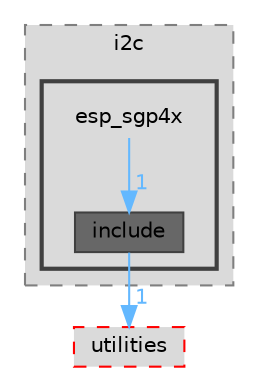 digraph "components/peripherals/i2c/esp_sgp4x"
{
 // LATEX_PDF_SIZE
  bgcolor="transparent";
  edge [fontname=Helvetica,fontsize=10,labelfontname=Helvetica,labelfontsize=10];
  node [fontname=Helvetica,fontsize=10,shape=box,height=0.2,width=0.4];
  compound=true
  subgraph clusterdir_7c937227b2c8e4f6d79d54c2e9a7ab6d {
    graph [ bgcolor="#dadada", pencolor="grey50", label="i2c", fontname=Helvetica,fontsize=10 style="filled,dashed", URL="dir_7c937227b2c8e4f6d79d54c2e9a7ab6d.html",tooltip=""]
  subgraph clusterdir_10d77006f637115d2f048597fa4370a2 {
    graph [ bgcolor="#dadada", pencolor="grey25", label="", fontname=Helvetica,fontsize=10 style="filled,bold", URL="dir_10d77006f637115d2f048597fa4370a2.html",tooltip=""]
    dir_10d77006f637115d2f048597fa4370a2 [shape=plaintext, label="esp_sgp4x"];
  dir_a5c3bb1620af497364c23e70aecad81e [label="include", fillcolor="#676767", color="grey25", style="filled", URL="dir_a5c3bb1620af497364c23e70aecad81e.html",tooltip=""];
  }
  }
  dir_59ed5374a4f6b52e0256717e78b786a3 [label="utilities", fillcolor="#dadada", color="red", style="filled,dashed", URL="dir_59ed5374a4f6b52e0256717e78b786a3.html",tooltip=""];
  dir_10d77006f637115d2f048597fa4370a2->dir_a5c3bb1620af497364c23e70aecad81e [headlabel="1", labeldistance=1.5 headhref="dir_000029_000060.html" href="dir_000029_000060.html" color="steelblue1" fontcolor="steelblue1"];
  dir_a5c3bb1620af497364c23e70aecad81e->dir_59ed5374a4f6b52e0256717e78b786a3 [headlabel="1", labeldistance=1.5 headhref="dir_000060_000086.html" href="dir_000060_000086.html" color="steelblue1" fontcolor="steelblue1"];
}
